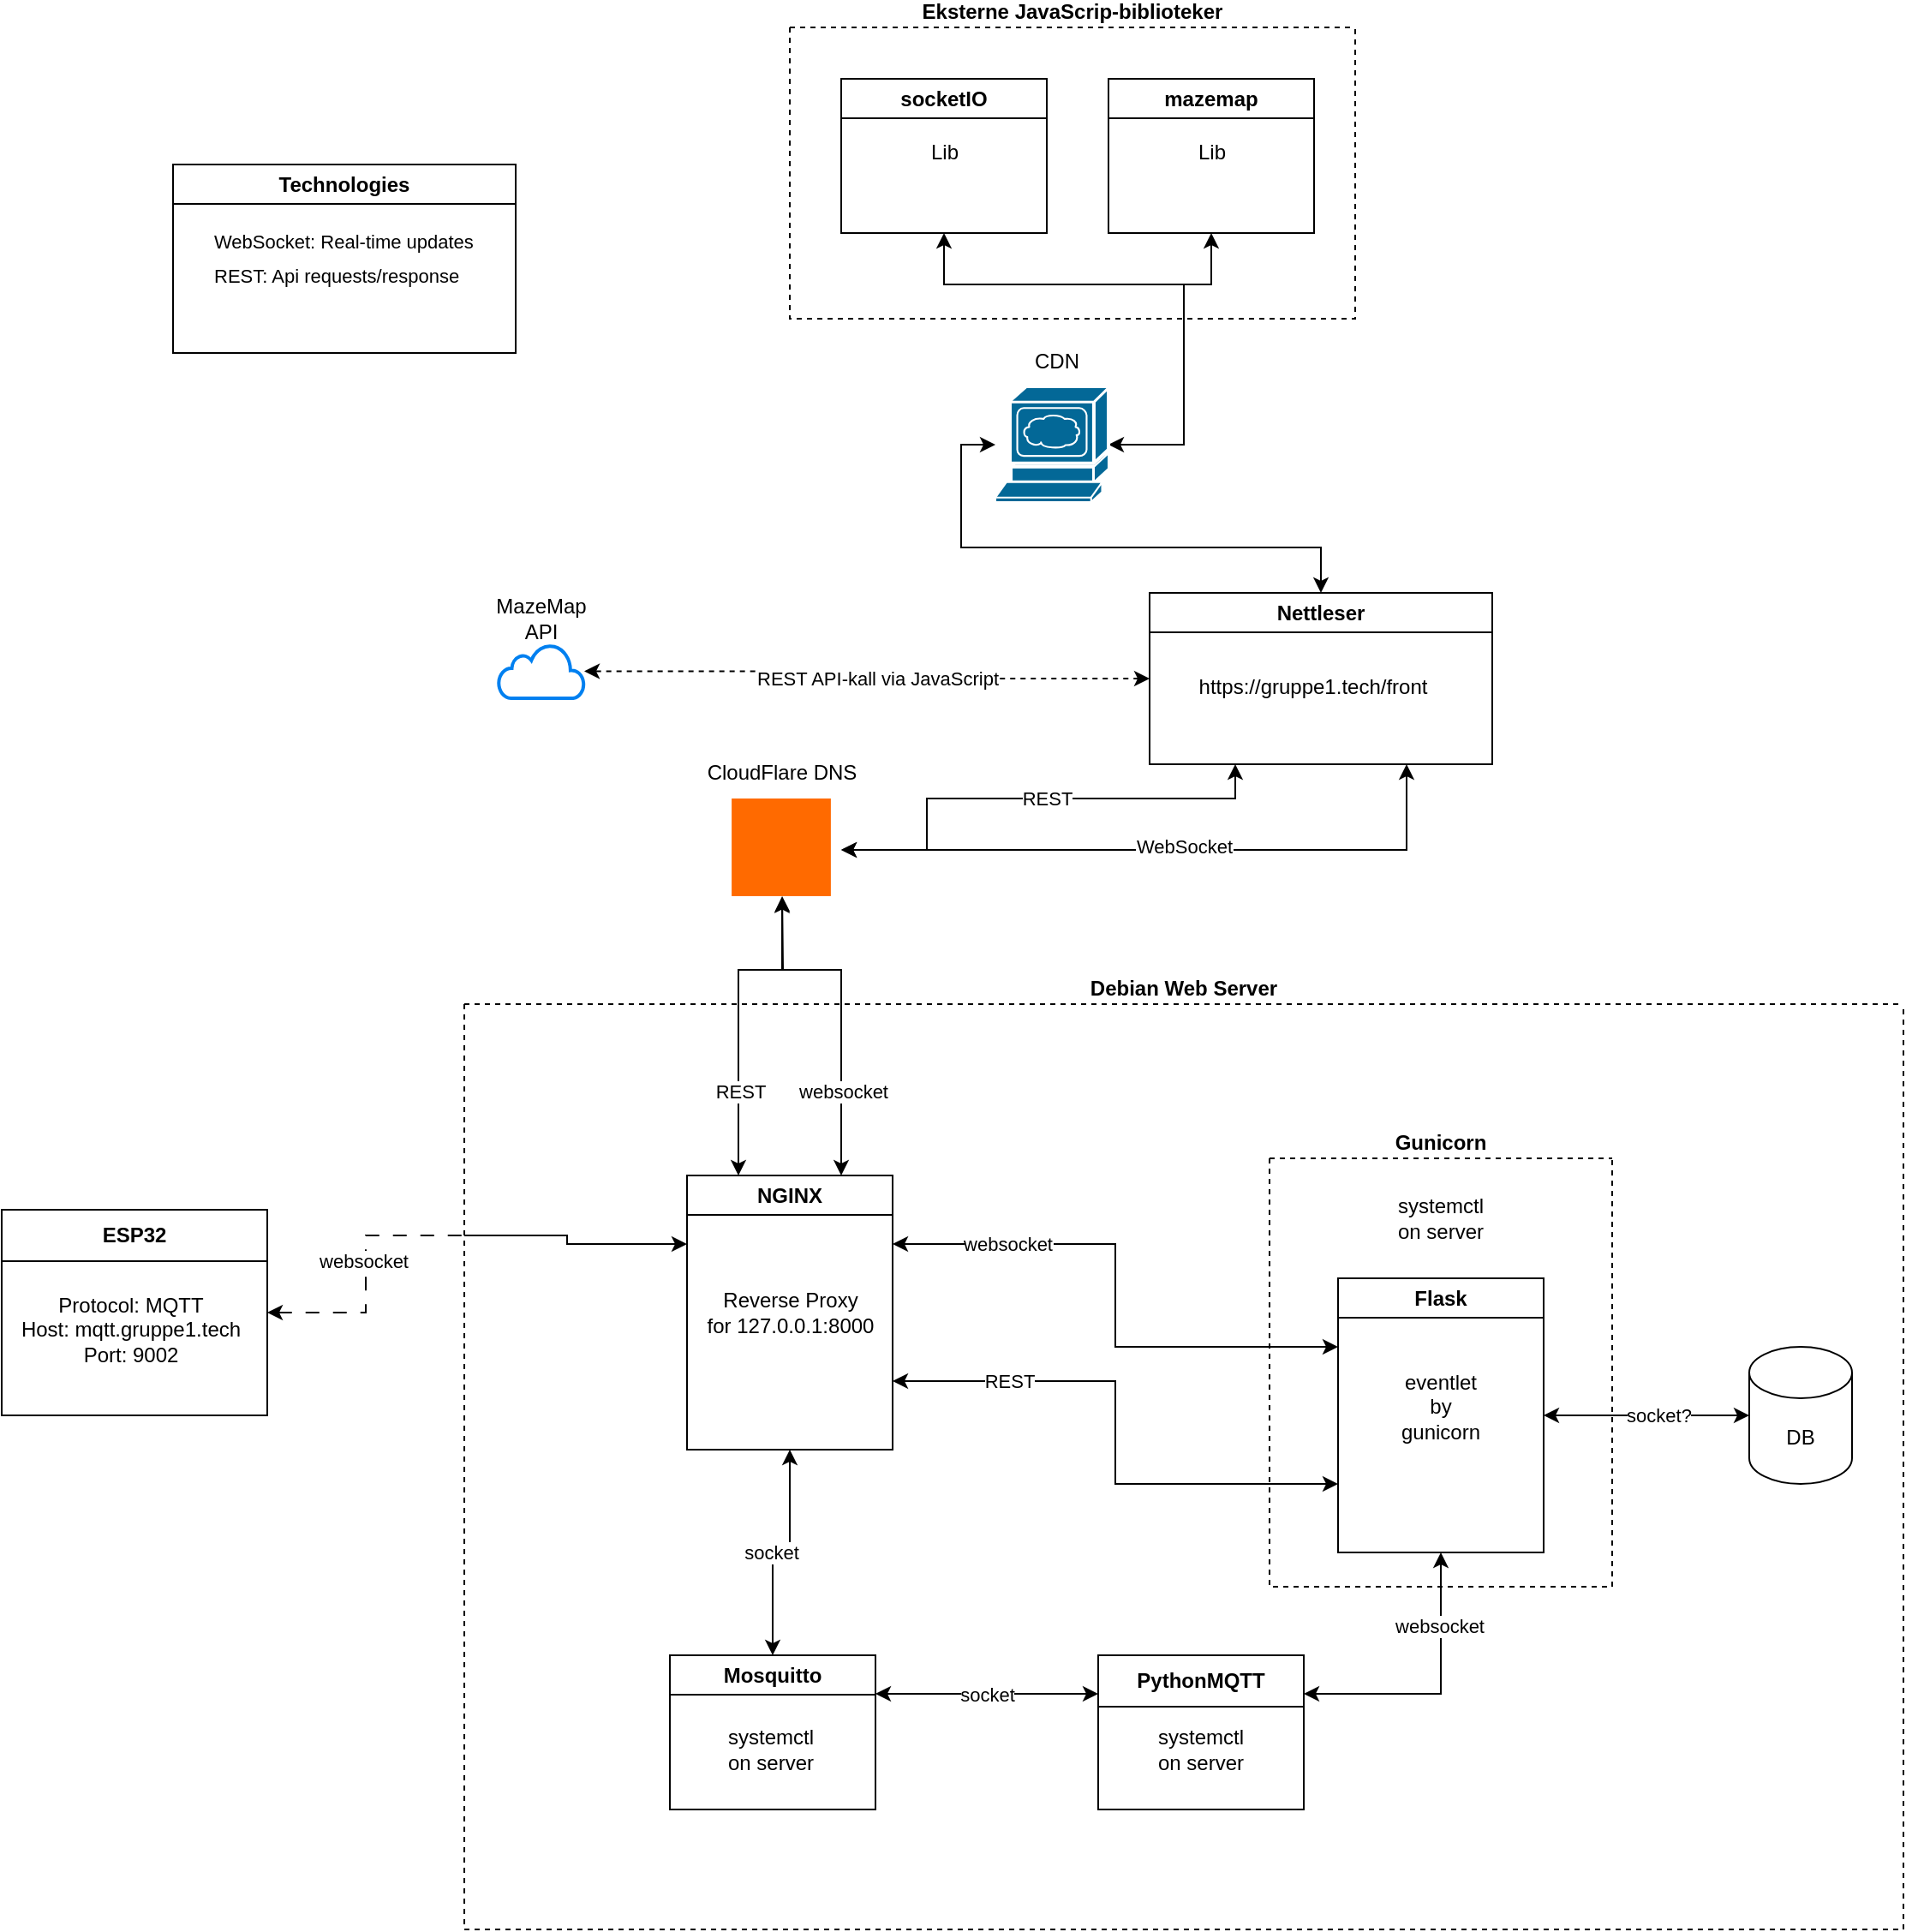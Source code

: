 <mxfile version="24.9.0">
  <diagram name="Page-1" id="gCyIn5LwwLEo6zyTEe6D">
    <mxGraphModel dx="1390" dy="1835" grid="1" gridSize="10" guides="1" tooltips="1" connect="1" arrows="1" fold="1" page="0" pageScale="1" pageWidth="850" pageHeight="1100" math="0" shadow="0">
      <root>
        <mxCell id="0" />
        <mxCell id="1" parent="0" />
        <mxCell id="6MU27Whc_V-Y_yFQVjix-9" value="Debian Web Server" style="swimlane;startSize=0;dashed=1;spacingTop=-20;" parent="1" vertex="1">
          <mxGeometry x="-120" y="160" width="840" height="540" as="geometry" />
        </mxCell>
        <mxCell id="6MU27Whc_V-Y_yFQVjix-20" value="socket" style="edgeStyle=orthogonalEdgeStyle;rounded=0;orthogonalLoop=1;jettySize=auto;html=1;exitX=1;exitY=0.25;exitDx=0;exitDy=0;entryX=0;entryY=0.25;entryDx=0;entryDy=0;startArrow=classic;startFill=1;" parent="6MU27Whc_V-Y_yFQVjix-9" source="6MU27Whc_V-Y_yFQVjix-3" target="6MU27Whc_V-Y_yFQVjix-5" edge="1">
          <mxGeometry relative="1" as="geometry" />
        </mxCell>
        <mxCell id="6MU27Whc_V-Y_yFQVjix-3" value="Mosquitto" style="swimlane;whiteSpace=wrap;html=1;" parent="6MU27Whc_V-Y_yFQVjix-9" vertex="1">
          <mxGeometry x="120" y="380" width="120" height="90" as="geometry" />
        </mxCell>
        <mxCell id="6MU27Whc_V-Y_yFQVjix-71" value="systemctl on server" style="text;html=1;align=center;verticalAlign=middle;whiteSpace=wrap;rounded=0;" parent="6MU27Whc_V-Y_yFQVjix-3" vertex="1">
          <mxGeometry x="28.95" y="40" width="60" height="30" as="geometry" />
        </mxCell>
        <mxCell id="6MU27Whc_V-Y_yFQVjix-23" style="edgeStyle=orthogonalEdgeStyle;rounded=0;orthogonalLoop=1;jettySize=auto;html=1;exitX=1;exitY=0.25;exitDx=0;exitDy=0;entryX=0.5;entryY=1;entryDx=0;entryDy=0;startArrow=classic;startFill=1;" parent="6MU27Whc_V-Y_yFQVjix-9" source="6MU27Whc_V-Y_yFQVjix-5" target="6MU27Whc_V-Y_yFQVjix-12" edge="1">
          <mxGeometry relative="1" as="geometry" />
        </mxCell>
        <mxCell id="6MU27Whc_V-Y_yFQVjix-46" value="websocket" style="edgeLabel;html=1;align=center;verticalAlign=middle;resizable=0;points=[];" parent="6MU27Whc_V-Y_yFQVjix-23" vertex="1" connectable="0">
          <mxGeometry x="-0.19" y="-1" relative="1" as="geometry">
            <mxPoint x="13" y="-41" as="offset" />
          </mxGeometry>
        </mxCell>
        <mxCell id="6MU27Whc_V-Y_yFQVjix-5" value="PythonMQTT" style="swimlane;whiteSpace=wrap;html=1;startSize=30;" parent="6MU27Whc_V-Y_yFQVjix-9" vertex="1">
          <mxGeometry x="370" y="380" width="120" height="90" as="geometry" />
        </mxCell>
        <mxCell id="6MU27Whc_V-Y_yFQVjix-70" value="systemctl on server" style="text;html=1;align=center;verticalAlign=middle;whiteSpace=wrap;rounded=0;" parent="6MU27Whc_V-Y_yFQVjix-5" vertex="1">
          <mxGeometry x="30" y="40" width="60" height="30" as="geometry" />
        </mxCell>
        <mxCell id="6MU27Whc_V-Y_yFQVjix-30" style="edgeStyle=orthogonalEdgeStyle;rounded=0;orthogonalLoop=1;jettySize=auto;html=1;exitX=0;exitY=0.75;exitDx=0;exitDy=0;entryX=1;entryY=0.75;entryDx=0;entryDy=0;startArrow=classic;startFill=1;" parent="6MU27Whc_V-Y_yFQVjix-9" source="6MU27Whc_V-Y_yFQVjix-12" target="6MU27Whc_V-Y_yFQVjix-13" edge="1">
          <mxGeometry relative="1" as="geometry" />
        </mxCell>
        <mxCell id="6MU27Whc_V-Y_yFQVjix-49" value="REST" style="edgeLabel;html=1;align=center;verticalAlign=middle;resizable=0;points=[];" parent="6MU27Whc_V-Y_yFQVjix-30" vertex="1" connectable="0">
          <mxGeometry x="0.348" y="1" relative="1" as="geometry">
            <mxPoint x="-37" y="-1" as="offset" />
          </mxGeometry>
        </mxCell>
        <mxCell id="6MU27Whc_V-Y_yFQVjix-58" style="edgeStyle=orthogonalEdgeStyle;rounded=0;orthogonalLoop=1;jettySize=auto;html=1;exitX=1;exitY=0.5;exitDx=0;exitDy=0;startArrow=classic;startFill=1;" parent="6MU27Whc_V-Y_yFQVjix-9" source="6MU27Whc_V-Y_yFQVjix-12" target="6MU27Whc_V-Y_yFQVjix-57" edge="1">
          <mxGeometry relative="1" as="geometry" />
        </mxCell>
        <mxCell id="6MU27Whc_V-Y_yFQVjix-66" value="&lt;div&gt;&lt;br&gt;&lt;/div&gt;&lt;div&gt;&lt;br&gt;&lt;/div&gt;" style="edgeLabel;html=1;align=center;verticalAlign=middle;resizable=0;points=[];" parent="6MU27Whc_V-Y_yFQVjix-58" vertex="1" connectable="0">
          <mxGeometry x="0.2" y="-2" relative="1" as="geometry">
            <mxPoint as="offset" />
          </mxGeometry>
        </mxCell>
        <mxCell id="6MU27Whc_V-Y_yFQVjix-76" value="socket?" style="edgeLabel;html=1;align=center;verticalAlign=middle;resizable=0;points=[];" parent="6MU27Whc_V-Y_yFQVjix-58" vertex="1" connectable="0">
          <mxGeometry x="0.11" relative="1" as="geometry">
            <mxPoint as="offset" />
          </mxGeometry>
        </mxCell>
        <mxCell id="6MU27Whc_V-Y_yFQVjix-12" value="Flask" style="swimlane;whiteSpace=wrap;html=1;" parent="6MU27Whc_V-Y_yFQVjix-9" vertex="1">
          <mxGeometry x="510" y="160" width="120" height="160" as="geometry" />
        </mxCell>
        <mxCell id="6MU27Whc_V-Y_yFQVjix-72" value="eventlet by gunicorn" style="text;html=1;align=center;verticalAlign=middle;whiteSpace=wrap;rounded=0;" parent="6MU27Whc_V-Y_yFQVjix-12" vertex="1">
          <mxGeometry x="30" y="60" width="60" height="30" as="geometry" />
        </mxCell>
        <mxCell id="6MU27Whc_V-Y_yFQVjix-29" style="edgeStyle=orthogonalEdgeStyle;rounded=0;orthogonalLoop=1;jettySize=auto;html=1;exitX=1;exitY=0.25;exitDx=0;exitDy=0;entryX=0;entryY=0.25;entryDx=0;entryDy=0;startArrow=classic;startFill=1;" parent="6MU27Whc_V-Y_yFQVjix-9" source="6MU27Whc_V-Y_yFQVjix-13" target="6MU27Whc_V-Y_yFQVjix-12" edge="1">
          <mxGeometry relative="1" as="geometry" />
        </mxCell>
        <mxCell id="6MU27Whc_V-Y_yFQVjix-54" value="websocket" style="edgeLabel;html=1;align=center;verticalAlign=middle;resizable=0;points=[];" parent="6MU27Whc_V-Y_yFQVjix-29" vertex="1" connectable="0">
          <mxGeometry x="-0.37" y="1" relative="1" as="geometry">
            <mxPoint x="-34" y="1" as="offset" />
          </mxGeometry>
        </mxCell>
        <mxCell id="6MU27Whc_V-Y_yFQVjix-33" style="edgeStyle=orthogonalEdgeStyle;rounded=0;orthogonalLoop=1;jettySize=auto;html=1;exitX=0.5;exitY=1;exitDx=0;exitDy=0;startArrow=classic;startFill=1;" parent="6MU27Whc_V-Y_yFQVjix-9" source="6MU27Whc_V-Y_yFQVjix-13" target="6MU27Whc_V-Y_yFQVjix-3" edge="1">
          <mxGeometry relative="1" as="geometry" />
        </mxCell>
        <mxCell id="6MU27Whc_V-Y_yFQVjix-55" value="socket" style="edgeLabel;html=1;align=center;verticalAlign=middle;resizable=0;points=[];" parent="6MU27Whc_V-Y_yFQVjix-33" vertex="1" connectable="0">
          <mxGeometry x="0.057" y="3" relative="1" as="geometry">
            <mxPoint x="-3" y="-3" as="offset" />
          </mxGeometry>
        </mxCell>
        <mxCell id="6MU27Whc_V-Y_yFQVjix-13" value="NGINX" style="swimlane;whiteSpace=wrap;html=1;" parent="6MU27Whc_V-Y_yFQVjix-9" vertex="1">
          <mxGeometry x="130" y="100" width="120" height="160" as="geometry" />
        </mxCell>
        <mxCell id="6MU27Whc_V-Y_yFQVjix-48" value="&lt;div&gt;Reverse Proxy&lt;/div&gt;&lt;div&gt;for 127.0.0.1:8000&lt;br&gt;&lt;/div&gt;" style="text;html=1;align=center;verticalAlign=middle;resizable=0;points=[];autosize=1;strokeColor=none;fillColor=none;" parent="6MU27Whc_V-Y_yFQVjix-13" vertex="1">
          <mxGeometry y="60" width="120" height="40" as="geometry" />
        </mxCell>
        <mxCell id="6MU27Whc_V-Y_yFQVjix-57" value="DB" style="shape=cylinder3;whiteSpace=wrap;html=1;boundedLbl=1;backgroundOutline=1;size=15;" parent="6MU27Whc_V-Y_yFQVjix-9" vertex="1">
          <mxGeometry x="750" y="200" width="60" height="80" as="geometry" />
        </mxCell>
        <mxCell id="6MU27Whc_V-Y_yFQVjix-73" value="Gunicorn" style="swimlane;startSize=0;spacingTop=-20;dashed=1;" parent="6MU27Whc_V-Y_yFQVjix-9" vertex="1">
          <mxGeometry x="470" y="90" width="200" height="250" as="geometry">
            <mxRectangle x="470" y="90" width="90" height="10" as="alternateBounds" />
          </mxGeometry>
        </mxCell>
        <mxCell id="6MU27Whc_V-Y_yFQVjix-74" value="systemctl on server" style="text;html=1;align=center;verticalAlign=middle;whiteSpace=wrap;rounded=0;" parent="6MU27Whc_V-Y_yFQVjix-73" vertex="1">
          <mxGeometry x="70" y="20" width="60" height="30" as="geometry" />
        </mxCell>
        <mxCell id="6MU27Whc_V-Y_yFQVjix-85" style="edgeStyle=orthogonalEdgeStyle;rounded=0;orthogonalLoop=1;jettySize=auto;html=1;exitX=0;exitY=0.25;exitDx=0;exitDy=0;entryX=0;entryY=0.25;entryDx=0;entryDy=0;" parent="6MU27Whc_V-Y_yFQVjix-9" source="6MU27Whc_V-Y_yFQVjix-9" target="6MU27Whc_V-Y_yFQVjix-13" edge="1">
          <mxGeometry relative="1" as="geometry">
            <Array as="points">
              <mxPoint x="60" y="135" />
              <mxPoint x="60" y="140" />
            </Array>
          </mxGeometry>
        </mxCell>
        <mxCell id="6MU27Whc_V-Y_yFQVjix-1" value="&lt;div&gt;ESP32&lt;/div&gt;" style="swimlane;whiteSpace=wrap;html=1;startSize=30;" parent="1" vertex="1">
          <mxGeometry x="-390" y="280" width="155" height="120" as="geometry" />
        </mxCell>
        <mxCell id="6MU27Whc_V-Y_yFQVjix-75" value="&lt;div&gt;Protocol: MQTT&lt;br&gt;&lt;/div&gt;&lt;div&gt;Host: mqtt.gruppe1.tech&lt;/div&gt;&lt;div&gt;Port: 9002&lt;br&gt;&lt;/div&gt;" style="text;html=1;align=center;verticalAlign=middle;resizable=0;points=[];autosize=1;strokeColor=none;fillColor=none;" parent="6MU27Whc_V-Y_yFQVjix-1" vertex="1">
          <mxGeometry y="40" width="150" height="60" as="geometry" />
        </mxCell>
        <mxCell id="6MU27Whc_V-Y_yFQVjix-15" style="edgeStyle=orthogonalEdgeStyle;rounded=0;orthogonalLoop=1;jettySize=auto;html=1;exitX=1;exitY=0.5;exitDx=0;exitDy=0;entryX=0;entryY=0.25;entryDx=0;entryDy=0;dashed=1;dashPattern=8 8;endArrow=none;endFill=0;startArrow=classic;startFill=1;" parent="1" source="6MU27Whc_V-Y_yFQVjix-1" target="6MU27Whc_V-Y_yFQVjix-9" edge="1">
          <mxGeometry relative="1" as="geometry" />
        </mxCell>
        <mxCell id="6MU27Whc_V-Y_yFQVjix-67" value="websocket" style="edgeLabel;html=1;align=center;verticalAlign=middle;resizable=0;points=[];" parent="6MU27Whc_V-Y_yFQVjix-15" vertex="1" connectable="0">
          <mxGeometry x="0.461" y="-1" relative="1" as="geometry">
            <mxPoint x="-16" y="14" as="offset" />
          </mxGeometry>
        </mxCell>
        <mxCell id="o-JDEkdmI73gaCv2gA7U-4" style="edgeStyle=orthogonalEdgeStyle;rounded=0;orthogonalLoop=1;jettySize=auto;html=1;exitX=0;exitY=0.5;exitDx=0;exitDy=0;entryX=1;entryY=0.5;entryDx=0;entryDy=0;dashed=1;startArrow=classic;startFill=1;" edge="1" parent="1" source="6MU27Whc_V-Y_yFQVjix-7" target="o-JDEkdmI73gaCv2gA7U-3">
          <mxGeometry relative="1" as="geometry" />
        </mxCell>
        <mxCell id="o-JDEkdmI73gaCv2gA7U-6" value="REST API-kall via JavaScript" style="edgeLabel;html=1;align=center;verticalAlign=middle;resizable=0;points=[];" vertex="1" connectable="0" parent="o-JDEkdmI73gaCv2gA7U-4">
          <mxGeometry x="-0.048" relative="1" as="geometry">
            <mxPoint as="offset" />
          </mxGeometry>
        </mxCell>
        <mxCell id="6MU27Whc_V-Y_yFQVjix-7" value="Nettleser" style="swimlane;whiteSpace=wrap;html=1;" parent="1" vertex="1">
          <mxGeometry x="280" y="-80" width="200" height="100" as="geometry" />
        </mxCell>
        <mxCell id="6MU27Whc_V-Y_yFQVjix-45" value="https://gruppe1.tech/front" style="text;html=1;align=center;verticalAlign=middle;resizable=0;points=[];autosize=1;strokeColor=none;fillColor=none;" parent="6MU27Whc_V-Y_yFQVjix-7" vertex="1">
          <mxGeometry x="15" y="40" width="160" height="30" as="geometry" />
        </mxCell>
        <mxCell id="6MU27Whc_V-Y_yFQVjix-39" style="edgeStyle=orthogonalEdgeStyle;rounded=0;orthogonalLoop=1;jettySize=auto;html=1;exitX=0;exitY=0.5;exitDx=0;exitDy=0;entryX=0.5;entryY=0;entryDx=0;entryDy=0;startArrow=classic;startFill=1;" parent="1" source="6MU27Whc_V-Y_yFQVjix-41" target="6MU27Whc_V-Y_yFQVjix-7" edge="1">
          <mxGeometry relative="1" as="geometry" />
        </mxCell>
        <mxCell id="6MU27Whc_V-Y_yFQVjix-96" style="edgeStyle=orthogonalEdgeStyle;rounded=0;orthogonalLoop=1;jettySize=auto;html=1;exitX=1;exitY=0.5;exitDx=0;exitDy=0;exitPerimeter=0;entryX=0.5;entryY=1;entryDx=0;entryDy=0;" parent="1" source="6MU27Whc_V-Y_yFQVjix-41" target="6MU27Whc_V-Y_yFQVjix-36" edge="1">
          <mxGeometry relative="1" as="geometry">
            <Array as="points">
              <mxPoint x="300" y="-167" />
              <mxPoint x="300" y="-260" />
              <mxPoint x="316" y="-260" />
            </Array>
          </mxGeometry>
        </mxCell>
        <mxCell id="6MU27Whc_V-Y_yFQVjix-97" style="edgeStyle=orthogonalEdgeStyle;rounded=0;orthogonalLoop=1;jettySize=auto;html=1;exitX=1;exitY=0.5;exitDx=0;exitDy=0;exitPerimeter=0;entryX=0.5;entryY=1;entryDx=0;entryDy=0;startArrow=classic;startFill=1;" parent="1" source="6MU27Whc_V-Y_yFQVjix-41" target="6MU27Whc_V-Y_yFQVjix-35" edge="1">
          <mxGeometry relative="1" as="geometry">
            <Array as="points">
              <mxPoint x="300" y="-167" />
              <mxPoint x="300" y="-260" />
              <mxPoint x="160" y="-260" />
            </Array>
          </mxGeometry>
        </mxCell>
        <mxCell id="6MU27Whc_V-Y_yFQVjix-41" value="" style="shape=mxgraph.cisco.servers.www_server;html=1;pointerEvents=1;dashed=0;fillColor=#036897;strokeColor=#ffffff;strokeWidth=2;verticalLabelPosition=bottom;verticalAlign=top;align=center;outlineConnect=0;" parent="1" vertex="1">
          <mxGeometry x="190" y="-200" width="66" height="67" as="geometry" />
        </mxCell>
        <mxCell id="6MU27Whc_V-Y_yFQVjix-47" value="Eksterne JavaScrip-biblioteker" style="swimlane;startSize=0;dashed=1;spacingTop=-20;" parent="1" vertex="1">
          <mxGeometry x="70" y="-410" width="330" height="170" as="geometry" />
        </mxCell>
        <mxCell id="6MU27Whc_V-Y_yFQVjix-36" value="mazemap" style="swimlane;whiteSpace=wrap;html=1;" parent="6MU27Whc_V-Y_yFQVjix-47" vertex="1">
          <mxGeometry x="186" y="30" width="120" height="90" as="geometry" />
        </mxCell>
        <mxCell id="6MU27Whc_V-Y_yFQVjix-38" value="Lib" style="text;html=1;align=center;verticalAlign=middle;resizable=0;points=[];autosize=1;strokeColor=none;fillColor=none;" parent="6MU27Whc_V-Y_yFQVjix-36" vertex="1">
          <mxGeometry x="40" y="28" width="40" height="30" as="geometry" />
        </mxCell>
        <mxCell id="6MU27Whc_V-Y_yFQVjix-35" value="socketIO" style="swimlane;whiteSpace=wrap;html=1;" parent="6MU27Whc_V-Y_yFQVjix-47" vertex="1">
          <mxGeometry x="30" y="30" width="120" height="90" as="geometry" />
        </mxCell>
        <mxCell id="6MU27Whc_V-Y_yFQVjix-37" value="Lib" style="text;html=1;align=center;verticalAlign=middle;resizable=0;points=[];autosize=1;strokeColor=none;fillColor=none;" parent="6MU27Whc_V-Y_yFQVjix-35" vertex="1">
          <mxGeometry x="40" y="28" width="40" height="30" as="geometry" />
        </mxCell>
        <mxCell id="6MU27Whc_V-Y_yFQVjix-59" value="" style="points=[];aspect=fixed;html=1;align=center;shadow=0;dashed=0;fillColor=#FF6A00;strokeColor=none;shape=mxgraph.alibaba_cloud.dns_domain_name_system;" parent="1" vertex="1">
          <mxGeometry x="36.05" y="40" width="57.9" height="56.97" as="geometry" />
        </mxCell>
        <mxCell id="6MU27Whc_V-Y_yFQVjix-68" value="CloudFlare DNS" style="text;html=1;align=center;verticalAlign=middle;resizable=0;points=[];autosize=1;strokeColor=none;fillColor=none;" parent="1" vertex="1">
          <mxGeometry x="10" y="10" width="110" height="30" as="geometry" />
        </mxCell>
        <mxCell id="6MU27Whc_V-Y_yFQVjix-83" value="" style="endArrow=classic;startArrow=classic;html=1;rounded=0;entryX=0.25;entryY=1;entryDx=0;entryDy=0;" parent="1" target="6MU27Whc_V-Y_yFQVjix-7" edge="1">
          <mxGeometry width="50" height="50" relative="1" as="geometry">
            <mxPoint x="100" y="70" as="sourcePoint" />
            <mxPoint x="100" y="240" as="targetPoint" />
            <Array as="points">
              <mxPoint x="150" y="70" />
              <mxPoint x="150" y="40" />
              <mxPoint x="330" y="40" />
            </Array>
          </mxGeometry>
        </mxCell>
        <mxCell id="6MU27Whc_V-Y_yFQVjix-84" value="&lt;div&gt;REST&lt;/div&gt;" style="edgeLabel;html=1;align=center;verticalAlign=middle;resizable=0;points=[];" parent="6MU27Whc_V-Y_yFQVjix-83" vertex="1" connectable="0">
          <mxGeometry x="0.27" y="4" relative="1" as="geometry">
            <mxPoint x="-28" y="4" as="offset" />
          </mxGeometry>
        </mxCell>
        <mxCell id="6MU27Whc_V-Y_yFQVjix-86" value="" style="endArrow=classic;startArrow=classic;html=1;rounded=0;exitX=0.25;exitY=0;exitDx=0;exitDy=0;entryX=0.509;entryY=1.001;entryDx=0;entryDy=0;entryPerimeter=0;" parent="1" source="6MU27Whc_V-Y_yFQVjix-13" target="6MU27Whc_V-Y_yFQVjix-59" edge="1">
          <mxGeometry width="50" height="50" relative="1" as="geometry">
            <mxPoint x="50" y="320" as="sourcePoint" />
            <mxPoint x="100" y="270" as="targetPoint" />
            <Array as="points">
              <mxPoint x="40" y="140" />
              <mxPoint x="66" y="140" />
            </Array>
          </mxGeometry>
        </mxCell>
        <mxCell id="6MU27Whc_V-Y_yFQVjix-90" value="REST" style="edgeLabel;html=1;align=center;verticalAlign=middle;resizable=0;points=[];" parent="6MU27Whc_V-Y_yFQVjix-86" vertex="1" connectable="0">
          <mxGeometry x="-0.448" y="-1" relative="1" as="geometry">
            <mxPoint y="3" as="offset" />
          </mxGeometry>
        </mxCell>
        <mxCell id="6MU27Whc_V-Y_yFQVjix-88" style="edgeStyle=orthogonalEdgeStyle;rounded=0;orthogonalLoop=1;jettySize=auto;html=1;exitX=0.75;exitY=0;exitDx=0;exitDy=0;entryX=0.509;entryY=1.015;entryDx=0;entryDy=0;entryPerimeter=0;startArrow=classic;startFill=1;" parent="1" source="6MU27Whc_V-Y_yFQVjix-13" target="6MU27Whc_V-Y_yFQVjix-59" edge="1">
          <mxGeometry relative="1" as="geometry">
            <Array as="points">
              <mxPoint x="100" y="140" />
              <mxPoint x="66" y="140" />
            </Array>
          </mxGeometry>
        </mxCell>
        <mxCell id="6MU27Whc_V-Y_yFQVjix-89" value="websocket" style="edgeLabel;html=1;align=center;verticalAlign=middle;resizable=0;points=[];" parent="6MU27Whc_V-Y_yFQVjix-88" vertex="1" connectable="0">
          <mxGeometry x="-0.495" relative="1" as="geometry">
            <mxPoint x="1" as="offset" />
          </mxGeometry>
        </mxCell>
        <mxCell id="6MU27Whc_V-Y_yFQVjix-93" value="" style="endArrow=classic;startArrow=classic;html=1;rounded=0;entryX=0.75;entryY=1;entryDx=0;entryDy=0;" parent="1" target="6MU27Whc_V-Y_yFQVjix-7" edge="1">
          <mxGeometry width="50" height="50" relative="1" as="geometry">
            <mxPoint x="100" y="70" as="sourcePoint" />
            <mxPoint x="430" y="60" as="targetPoint" />
            <Array as="points">
              <mxPoint x="430" y="70" />
            </Array>
          </mxGeometry>
        </mxCell>
        <mxCell id="6MU27Whc_V-Y_yFQVjix-94" value="&lt;div&gt;WebSocket&lt;/div&gt;" style="edgeLabel;html=1;align=center;verticalAlign=middle;resizable=0;points=[];" parent="6MU27Whc_V-Y_yFQVjix-93" vertex="1" connectable="0">
          <mxGeometry x="-0.06" relative="1" as="geometry">
            <mxPoint x="21" y="-2" as="offset" />
          </mxGeometry>
        </mxCell>
        <mxCell id="6MU27Whc_V-Y_yFQVjix-95" value="CDN" style="text;html=1;align=center;verticalAlign=middle;whiteSpace=wrap;rounded=0;" parent="1" vertex="1">
          <mxGeometry x="196" y="-230" width="60" height="30" as="geometry" />
        </mxCell>
        <mxCell id="6MU27Whc_V-Y_yFQVjix-99" value="&lt;div align=&quot;left&quot;&gt;REST: Api requests/response&lt;br&gt;&lt;/div&gt;" style="edgeLabel;html=1;align=left;verticalAlign=middle;resizable=0;points=[];" parent="1" vertex="1" connectable="0">
          <mxGeometry x="-269.996" y="-270" as="geometry">
            <mxPoint x="2" y="5" as="offset" />
          </mxGeometry>
        </mxCell>
        <mxCell id="6MU27Whc_V-Y_yFQVjix-100" value="&lt;div align=&quot;left&quot;&gt;WebSocket: Real-time updates&lt;br&gt;&lt;/div&gt;" style="edgeLabel;html=1;align=left;verticalAlign=middle;resizable=0;points=[];" parent="1" vertex="1" connectable="0">
          <mxGeometry x="-269.996" y="-290" as="geometry">
            <mxPoint x="2" y="5" as="offset" />
          </mxGeometry>
        </mxCell>
        <mxCell id="6MU27Whc_V-Y_yFQVjix-103" value="Technologies" style="swimlane;whiteSpace=wrap;html=1;" parent="1" vertex="1">
          <mxGeometry x="-290" y="-330" width="200" height="110" as="geometry" />
        </mxCell>
        <mxCell id="o-JDEkdmI73gaCv2gA7U-3" value="" style="aspect=fixed;html=1;align=center;shadow=0;dashed=0;spacingTop=3;image=img/lib/active_directory/internet_cloud.svg;shape=mxgraph.ios7.icons.cloud;whiteSpace=wrap;verticalLabelPosition=bottom;labelBackgroundColor=#ffffff;verticalAlign=top;strokeWidth=2;strokeColor=#0080F0;" vertex="1" parent="1">
          <mxGeometry x="-100" y="-50" width="50" height="31.5" as="geometry" />
        </mxCell>
        <mxCell id="o-JDEkdmI73gaCv2gA7U-5" value="MazeMap API" style="text;html=1;align=center;verticalAlign=middle;whiteSpace=wrap;rounded=0;" vertex="1" parent="1">
          <mxGeometry x="-105" y="-80" width="60" height="30" as="geometry" />
        </mxCell>
      </root>
    </mxGraphModel>
  </diagram>
</mxfile>

